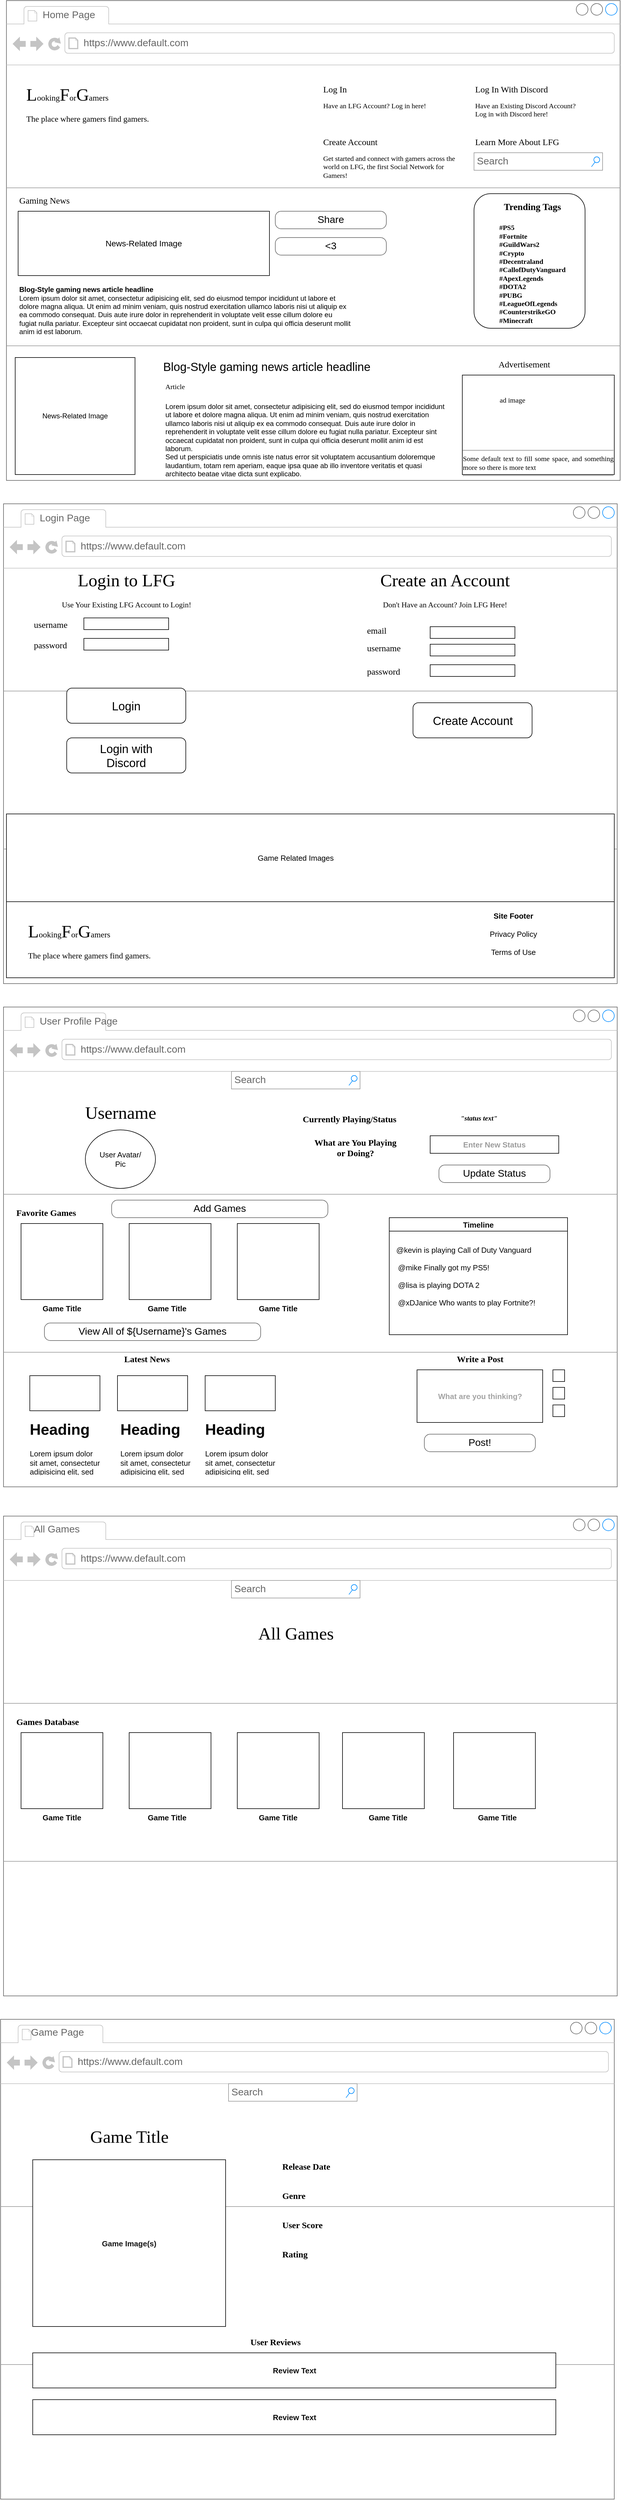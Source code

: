 <mxfile version="16.2.6" type="github">
  <diagram name="Page-1" id="2cc2dc42-3aac-f2a9-1cec-7a8b7cbee084">
    <mxGraphModel dx="1860" dy="872" grid="1" gridSize="10" guides="1" tooltips="1" connect="1" arrows="1" fold="1" page="1" pageScale="1" pageWidth="1100" pageHeight="850" background="#ffffff" math="0" shadow="0">
      <root>
        <mxCell id="0" />
        <mxCell id="1" parent="0" />
        <mxCell id="7026571954dc6520-1" value="" style="strokeWidth=1;shadow=0;dashed=0;align=center;html=1;shape=mxgraph.mockup.containers.browserWindow;rSize=0;strokeColor=#666666;mainText=,;recursiveResize=0;rounded=0;labelBackgroundColor=none;fontFamily=Verdana;fontSize=12" parent="1" vertex="1">
          <mxGeometry x="30" y="20" width="1050" height="820" as="geometry" />
        </mxCell>
        <mxCell id="7026571954dc6520-2" value="Home Page" style="strokeWidth=1;shadow=0;dashed=0;align=center;html=1;shape=mxgraph.mockup.containers.anchor;fontSize=17;fontColor=#666666;align=left;" parent="7026571954dc6520-1" vertex="1">
          <mxGeometry x="60" y="12" width="110" height="26" as="geometry" />
        </mxCell>
        <mxCell id="7026571954dc6520-3" value="https://www.default.com" style="strokeWidth=1;shadow=0;dashed=0;align=center;html=1;shape=mxgraph.mockup.containers.anchor;rSize=0;fontSize=17;fontColor=#666666;align=left;" parent="7026571954dc6520-1" vertex="1">
          <mxGeometry x="130" y="60" width="250" height="26" as="geometry" />
        </mxCell>
        <mxCell id="7026571954dc6520-4" value="L&lt;font style=&quot;font-size: 14px&quot;&gt;ooking&lt;/font&gt;F&lt;font style=&quot;font-size: 14px&quot;&gt;or&lt;/font&gt;G&lt;font style=&quot;font-size: 14px&quot;&gt;amers&lt;br&gt;The place where gamers find gamers.&lt;br&gt;&lt;/font&gt;" style="text;html=1;points=[];align=left;verticalAlign=top;spacingTop=-4;fontSize=30;fontFamily=Verdana" parent="7026571954dc6520-1" vertex="1">
          <mxGeometry x="32" y="140" width="340" height="50" as="geometry" />
        </mxCell>
        <mxCell id="7026571954dc6520-6" value="Log In" style="text;html=1;points=[];align=left;verticalAlign=top;spacingTop=-4;fontSize=15;fontFamily=Verdana" parent="7026571954dc6520-1" vertex="1">
          <mxGeometry x="540" y="140" width="170" height="30" as="geometry" />
        </mxCell>
        <mxCell id="7026571954dc6520-7" value="Have an LFG Account? Log in here!" style="text;html=1;points=[];align=left;verticalAlign=top;spacingTop=-4;fontSize=12;fontFamily=Verdana;whiteSpace=wrap;" parent="7026571954dc6520-1" vertex="1">
          <mxGeometry x="540" y="170" width="240" height="40" as="geometry" />
        </mxCell>
        <mxCell id="7026571954dc6520-8" value="Create Account" style="text;html=1;points=[];align=left;verticalAlign=top;spacingTop=-4;fontSize=15;fontFamily=Verdana" parent="7026571954dc6520-1" vertex="1">
          <mxGeometry x="540" y="230" width="170" height="30" as="geometry" />
        </mxCell>
        <mxCell id="7026571954dc6520-9" value="Get started and connect with gamers across the world on LFG, the first Social Network for Gamers!" style="text;html=1;points=[];align=left;verticalAlign=top;spacingTop=-4;fontSize=12;fontFamily=Verdana;whiteSpace=wrap;" parent="7026571954dc6520-1" vertex="1">
          <mxGeometry x="540" y="260" width="240" height="50" as="geometry" />
        </mxCell>
        <mxCell id="7026571954dc6520-10" value="Log In With Discord" style="text;html=1;points=[];align=left;verticalAlign=top;spacingTop=-4;fontSize=15;fontFamily=Verdana" parent="7026571954dc6520-1" vertex="1">
          <mxGeometry x="800" y="140" width="170" height="30" as="geometry" />
        </mxCell>
        <mxCell id="7026571954dc6520-11" value="Have an Existing Discord Account?&lt;br&gt;Log in with Discord here!" style="text;html=1;points=[];align=left;verticalAlign=top;spacingTop=-4;fontSize=12;fontFamily=Verdana;whiteSpace=wrap;" parent="7026571954dc6520-1" vertex="1">
          <mxGeometry x="800" y="170" width="240" height="40" as="geometry" />
        </mxCell>
        <mxCell id="7026571954dc6520-12" value="Learn More About LFG" style="text;html=1;points=[];align=left;verticalAlign=top;spacingTop=-4;fontSize=15;fontFamily=Verdana" parent="7026571954dc6520-1" vertex="1">
          <mxGeometry x="800" y="230" width="170" height="30" as="geometry" />
        </mxCell>
        <mxCell id="7026571954dc6520-14" value="Search" style="strokeWidth=1;shadow=0;dashed=0;align=center;html=1;shape=mxgraph.mockup.forms.searchBox;strokeColor=#999999;mainText=;strokeColor2=#008cff;fontColor=#666666;fontSize=17;align=left;spacingLeft=3;rounded=0;labelBackgroundColor=none;" parent="7026571954dc6520-1" vertex="1">
          <mxGeometry x="800" y="260" width="220" height="30" as="geometry" />
        </mxCell>
        <mxCell id="7026571954dc6520-15" value="" style="verticalLabelPosition=bottom;shadow=0;dashed=0;align=center;html=1;verticalAlign=top;strokeWidth=1;shape=mxgraph.mockup.markup.line;strokeColor=#999999;rounded=0;labelBackgroundColor=none;fillColor=#ffffff;fontFamily=Verdana;fontSize=12;fontColor=#000000;" parent="7026571954dc6520-1" vertex="1">
          <mxGeometry y="310" width="1050" height="20" as="geometry" />
        </mxCell>
        <mxCell id="7026571954dc6520-16" value="Gaming News" style="text;html=1;points=[];align=left;verticalAlign=top;spacingTop=-4;fontSize=15;fontFamily=Verdana" parent="7026571954dc6520-1" vertex="1">
          <mxGeometry x="20" y="330" width="170" height="30" as="geometry" />
        </mxCell>
        <mxCell id="7026571954dc6520-17" value="&lt;br&gt;&lt;br&gt;&lt;br&gt;&lt;br&gt;&lt;br&gt;&lt;br&gt;&lt;br&gt;&lt;br&gt;&lt;b&gt;Blog-Style gaming news article headline&lt;br&gt;&lt;/b&gt;Lorem ipsum dolor sit amet, consectetur adipisicing elit, sed do eiusmod tempor incididunt ut labore et dolore magna aliqua. Ut enim ad minim veniam, quis nostrud exercitation ullamco laboris nisi ut aliquip ex ea commodo consequat. Duis aute irure dolor in reprehenderit in voluptate velit esse cillum dolore eu fugiat nulla pariatur. Excepteur sint occaecat cupidatat non proident, sunt in culpa qui officia deserunt mollit anim id est laborum." style="text;spacingTop=-5;whiteSpace=wrap;html=1;align=left;fontSize=12;fontFamily=Helvetica;fillColor=none;strokeColor=none;rounded=0;shadow=1;labelBackgroundColor=none;" parent="7026571954dc6520-1" vertex="1">
          <mxGeometry x="20" y="370" width="570" height="240" as="geometry" />
        </mxCell>
        <mxCell id="7026571954dc6520-18" value="Share" style="strokeWidth=1;shadow=0;dashed=0;align=center;html=1;shape=mxgraph.mockup.buttons.button;strokeColor=#666666;mainText=;buttonStyle=round;fontSize=17;fontStyle=0;fillColor=none;whiteSpace=wrap;rounded=0;labelBackgroundColor=none;" parent="7026571954dc6520-1" vertex="1">
          <mxGeometry x="460" y="360" width="190" height="30" as="geometry" />
        </mxCell>
        <mxCell id="7026571954dc6520-19" value="&amp;lt;3" style="strokeWidth=1;shadow=0;dashed=0;align=center;html=1;shape=mxgraph.mockup.buttons.button;strokeColor=#666666;mainText=;buttonStyle=round;fontSize=17;fontStyle=0;fillColor=none;whiteSpace=wrap;rounded=0;labelBackgroundColor=none;" parent="7026571954dc6520-1" vertex="1">
          <mxGeometry x="460" y="405" width="190" height="30" as="geometry" />
        </mxCell>
        <mxCell id="7026571954dc6520-20" value="&lt;div style=&quot;font-size: 16px&quot;&gt;&lt;b&gt;&lt;font style=&quot;font-size: 16px&quot;&gt;Trending Tags&lt;/font&gt;&lt;/b&gt;&lt;/div&gt;&lt;div style=&quot;font-size: 16px&quot;&gt;&lt;b&gt;&lt;font style=&quot;font-size: 16px&quot;&gt;&lt;br&gt;&lt;/font&gt;&lt;/b&gt;&lt;/div&gt;&lt;div style=&quot;text-align: justify&quot;&gt;&lt;b&gt;&lt;font style=&quot;font-size: 12px&quot;&gt;#PS5&lt;/font&gt;&lt;/b&gt;&lt;/div&gt;&lt;div style=&quot;text-align: justify&quot;&gt;&lt;b&gt;&lt;font style=&quot;font-size: 12px&quot;&gt;#Fortnite&lt;/font&gt;&lt;/b&gt;&lt;/div&gt;&lt;div style=&quot;text-align: justify&quot;&gt;&lt;b&gt;&lt;font style=&quot;font-size: 12px&quot;&gt;#GuildWars2&lt;/font&gt;&lt;/b&gt;&lt;/div&gt;&lt;div style=&quot;text-align: justify&quot;&gt;&lt;b&gt;&lt;font style=&quot;font-size: 12px&quot;&gt;#Crypto&lt;/font&gt;&lt;/b&gt;&lt;/div&gt;&lt;div style=&quot;text-align: justify&quot;&gt;&lt;b&gt;&lt;font style=&quot;font-size: 12px&quot;&gt;#Decentraland&lt;/font&gt;&lt;/b&gt;&lt;/div&gt;&lt;div style=&quot;text-align: justify&quot;&gt;&lt;b&gt;&lt;font style=&quot;font-size: 12px&quot;&gt;#CallofDutyVanguard&lt;/font&gt;&lt;/b&gt;&lt;/div&gt;&lt;div style=&quot;text-align: justify&quot;&gt;&lt;b&gt;&lt;font style=&quot;font-size: 12px&quot;&gt;#ApexLegends&lt;/font&gt;&lt;/b&gt;&lt;/div&gt;&lt;div style=&quot;text-align: justify&quot;&gt;&lt;b&gt;&lt;font style=&quot;font-size: 12px&quot;&gt;#DOTA2&lt;/font&gt;&lt;/b&gt;&lt;/div&gt;&lt;div style=&quot;text-align: justify&quot;&gt;&lt;b&gt;&lt;font style=&quot;font-size: 12px&quot;&gt;#PUBG&lt;/font&gt;&lt;/b&gt;&lt;/div&gt;&lt;div style=&quot;text-align: justify&quot;&gt;&lt;b&gt;&lt;font style=&quot;font-size: 12px&quot;&gt;#LeagueOfLegends&lt;/font&gt;&lt;/b&gt;&lt;/div&gt;&lt;div style=&quot;text-align: justify&quot;&gt;&lt;b&gt;&lt;font style=&quot;font-size: 12px&quot;&gt;#CounterstrikeGO&lt;/font&gt;&lt;/b&gt;&lt;/div&gt;&lt;div style=&quot;text-align: justify&quot;&gt;&lt;b&gt;&lt;font style=&quot;font-size: 12px&quot;&gt;#Minecraft&lt;/font&gt;&lt;/b&gt;&lt;/div&gt;&lt;div style=&quot;text-align: justify&quot;&gt;&lt;b&gt;&lt;br&gt;&lt;/b&gt;&lt;/div&gt;" style="text;html=1;points=[];align=center;verticalAlign=top;spacingTop=-4;fontSize=12;fontFamily=Verdana;whiteSpace=wrap;" parent="7026571954dc6520-1" vertex="1">
          <mxGeometry x="780" y="340" width="240" height="40" as="geometry" />
        </mxCell>
        <mxCell id="7026571954dc6520-21" value="" style="verticalLabelPosition=bottom;shadow=0;dashed=0;align=center;html=1;verticalAlign=top;strokeWidth=1;shape=mxgraph.mockup.markup.line;strokeColor=#999999;rounded=0;labelBackgroundColor=none;fillColor=#ffffff;fontFamily=Verdana;fontSize=12;fontColor=#000000;" parent="7026571954dc6520-1" vertex="1">
          <mxGeometry y="580" width="1050" height="20" as="geometry" />
        </mxCell>
        <mxCell id="7026571954dc6520-22" value="" style="verticalLabelPosition=bottom;shadow=0;dashed=0;align=center;html=1;verticalAlign=top;strokeWidth=1;shape=mxgraph.mockup.graphics.simpleIcon;strokeColor=#999999;fillColor=#ffffff;rounded=0;labelBackgroundColor=none;fontFamily=Verdana;fontSize=12;fontColor=#000000;" parent="7026571954dc6520-1" vertex="1">
          <mxGeometry x="15" y="610" width="200" height="200" as="geometry" />
        </mxCell>
        <mxCell id="7026571954dc6520-32" value="&amp;nbsp; &amp;nbsp; &amp;nbsp; &amp;nbsp; &amp;nbsp; &amp;nbsp;Advertisement" style="text;html=1;points=[];align=center;verticalAlign=top;spacingTop=-4;fontSize=15;fontFamily=Verdana" parent="7026571954dc6520-1" vertex="1">
          <mxGeometry x="780" y="610" width="170" height="30" as="geometry" />
        </mxCell>
        <mxCell id="7026571954dc6520-33" value="&lt;div style=&quot;text-align: justify&quot;&gt;&lt;br&gt;&lt;/div&gt;&lt;div style=&quot;text-align: justify&quot;&gt;&lt;br&gt;&lt;/div&gt;&lt;div style=&quot;text-align: justify&quot;&gt;&amp;nbsp; &amp;nbsp; &amp;nbsp; &amp;nbsp; &amp;nbsp; &amp;nbsp; &amp;nbsp; &amp;nbsp; &amp;nbsp; &amp;nbsp; &amp;nbsp;ad image&lt;/div&gt;&lt;div style=&quot;text-align: justify&quot;&gt;&lt;br&gt;&lt;/div&gt;&lt;div style=&quot;text-align: justify&quot;&gt;&lt;br&gt;&lt;/div&gt;&lt;div style=&quot;text-align: justify&quot;&gt;&lt;br&gt;&lt;/div&gt;&lt;div style=&quot;text-align: justify&quot;&gt;&lt;br&gt;&lt;/div&gt;&lt;div style=&quot;text-align: justify&quot;&gt;&lt;br&gt;&lt;/div&gt;&lt;hr id=&quot;null&quot; style=&quot;text-align: justify&quot;&gt;&lt;span&gt;&lt;div style=&quot;text-align: justify&quot;&gt;&lt;span&gt;Some default text to fill some space, and&amp;nbsp;&lt;/span&gt;&lt;span&gt;something more so there is more text&lt;/span&gt;&lt;/div&gt;&lt;/span&gt;&lt;hr id=&quot;null&quot; style=&quot;text-align: left&quot;&gt;" style="whiteSpace=wrap;html=1;rounded=0;shadow=0;labelBackgroundColor=none;strokeWidth=1;fontFamily=Verdana;fontSize=12;align=center;verticalAlign=top;" parent="7026571954dc6520-1" vertex="1">
          <mxGeometry x="780" y="640" width="260" height="170" as="geometry" />
        </mxCell>
        <mxCell id="7026571954dc6520-34" value="Article" style="text;html=1;points=[];align=left;verticalAlign=top;spacingTop=-4;fontSize=12;fontFamily=Verdana;whiteSpace=wrap;" parent="7026571954dc6520-1" vertex="1">
          <mxGeometry x="270" y="650" width="470" height="40" as="geometry" />
        </mxCell>
        <mxCell id="tTyJ2uABb6z969umZ8tP-50" value="" style="rounded=1;whiteSpace=wrap;html=1;fontSize=12;fillColor=none;" vertex="1" parent="7026571954dc6520-1">
          <mxGeometry x="800" y="330" width="190" height="230" as="geometry" />
        </mxCell>
        <mxCell id="tTyJ2uABb6z969umZ8tP-51" value="News-Related Image" style="rounded=0;whiteSpace=wrap;html=1;fontSize=12;fillColor=default;" vertex="1" parent="7026571954dc6520-1">
          <mxGeometry x="15" y="610" width="205" height="200" as="geometry" />
        </mxCell>
        <mxCell id="tTyJ2uABb6z969umZ8tP-52" value="&lt;font style=&quot;font-size: 20px&quot;&gt;Blog-Style gaming news article headline&lt;/font&gt;" style="text;html=1;resizable=0;autosize=1;align=center;verticalAlign=middle;points=[];fillColor=none;strokeColor=none;rounded=0;fontSize=12;" vertex="1" parent="7026571954dc6520-1">
          <mxGeometry x="260" y="615" width="370" height="20" as="geometry" />
        </mxCell>
        <mxCell id="7026571954dc6520-36" value="Lorem ipsum dolor sit amet, consectetur adipisicing elit, sed do eiusmod tempor incididunt ut labore et dolore magna aliqua. Ut enim ad minim veniam, quis nostrud exercitation ullamco laboris nisi ut aliquip ex ea commodo consequat. Duis aute irure dolor in reprehenderit in voluptate velit esse cillum dolore eu fugiat nulla pariatur. Excepteur sint occaecat cupidatat non proident, sunt in culpa qui officia deserunt mollit anim id est laborum.&lt;br&gt;Sed ut perspiciatis unde omnis iste natus error sit voluptatem accusantium doloremque laudantium, totam rem aperiam, eaque ipsa quae ab illo inventore veritatis et quasi architecto beatae vitae dicta sunt explicabo.&amp;nbsp;" style="text;spacingTop=-5;whiteSpace=wrap;html=1;align=left;fontSize=12;fontFamily=Helvetica;fillColor=none;strokeColor=none;rounded=0;shadow=1;labelBackgroundColor=none;" parent="1" vertex="1">
          <mxGeometry x="300" y="705" width="490" height="125" as="geometry" />
        </mxCell>
        <mxCell id="tTyJ2uABb6z969umZ8tP-1" value="" style="strokeWidth=1;shadow=0;dashed=0;align=center;html=1;shape=mxgraph.mockup.containers.browserWindow;rSize=0;strokeColor=#666666;mainText=,;recursiveResize=0;rounded=0;labelBackgroundColor=none;fontFamily=Verdana;fontSize=12" vertex="1" parent="1">
          <mxGeometry x="25" y="880" width="1050" height="820" as="geometry" />
        </mxCell>
        <mxCell id="tTyJ2uABb6z969umZ8tP-2" value="Login Page" style="strokeWidth=1;shadow=0;dashed=0;align=center;html=1;shape=mxgraph.mockup.containers.anchor;fontSize=17;fontColor=#666666;align=left;" vertex="1" parent="tTyJ2uABb6z969umZ8tP-1">
          <mxGeometry x="60" y="12" width="110" height="26" as="geometry" />
        </mxCell>
        <mxCell id="tTyJ2uABb6z969umZ8tP-3" value="https://www.default.com" style="strokeWidth=1;shadow=0;dashed=0;align=center;html=1;shape=mxgraph.mockup.containers.anchor;rSize=0;fontSize=17;fontColor=#666666;align=left;" vertex="1" parent="tTyJ2uABb6z969umZ8tP-1">
          <mxGeometry x="130" y="60" width="250" height="26" as="geometry" />
        </mxCell>
        <mxCell id="tTyJ2uABb6z969umZ8tP-4" value="Login to LFG&lt;br&gt;&lt;font style=&quot;font-size: 13px&quot;&gt;Use Your Existing LFG Account to Login!&lt;/font&gt;" style="text;html=1;points=[];align=center;verticalAlign=top;spacingTop=-4;fontSize=30;fontFamily=Verdana" vertex="1" parent="tTyJ2uABb6z969umZ8tP-1">
          <mxGeometry x="40" y="110" width="340" height="50" as="geometry" />
        </mxCell>
        <mxCell id="tTyJ2uABb6z969umZ8tP-7" value="username" style="text;html=1;points=[];align=left;verticalAlign=top;spacingTop=-4;fontSize=15;fontFamily=Verdana" vertex="1" parent="tTyJ2uABb6z969umZ8tP-1">
          <mxGeometry x="50" y="195" width="80" height="30" as="geometry" />
        </mxCell>
        <mxCell id="tTyJ2uABb6z969umZ8tP-9" value="password" style="text;html=1;points=[];align=left;verticalAlign=top;spacingTop=-4;fontSize=15;fontFamily=Verdana" vertex="1" parent="tTyJ2uABb6z969umZ8tP-1">
          <mxGeometry x="50" y="230" width="170" height="30" as="geometry" />
        </mxCell>
        <mxCell id="tTyJ2uABb6z969umZ8tP-11" value="email" style="text;html=1;points=[];align=left;verticalAlign=top;spacingTop=-4;fontSize=15;fontFamily=Verdana" vertex="1" parent="tTyJ2uABb6z969umZ8tP-1">
          <mxGeometry x="620" y="205" width="50" height="30" as="geometry" />
        </mxCell>
        <mxCell id="tTyJ2uABb6z969umZ8tP-13" value="" style="verticalLabelPosition=bottom;shadow=0;dashed=0;align=center;html=1;verticalAlign=top;strokeWidth=1;shape=mxgraph.mockup.markup.line;strokeColor=#999999;rounded=0;labelBackgroundColor=none;fillColor=#ffffff;fontFamily=Verdana;fontSize=12;fontColor=#000000;" vertex="1" parent="tTyJ2uABb6z969umZ8tP-1">
          <mxGeometry y="310" width="1050" height="20" as="geometry" />
        </mxCell>
        <mxCell id="tTyJ2uABb6z969umZ8tP-19" value="" style="verticalLabelPosition=bottom;shadow=0;dashed=0;align=center;html=1;verticalAlign=top;strokeWidth=1;shape=mxgraph.mockup.markup.line;strokeColor=#999999;rounded=0;labelBackgroundColor=none;fillColor=#ffffff;fontFamily=Verdana;fontSize=12;fontColor=#000000;" vertex="1" parent="tTyJ2uABb6z969umZ8tP-1">
          <mxGeometry y="580" width="1050" height="20" as="geometry" />
        </mxCell>
        <mxCell id="tTyJ2uABb6z969umZ8tP-100" value="Login with&lt;br&gt;Discord" style="rounded=1;whiteSpace=wrap;html=1;fontSize=20;fillColor=default;" vertex="1" parent="tTyJ2uABb6z969umZ8tP-1">
          <mxGeometry x="108.12" y="400" width="203.75" height="60" as="geometry" />
        </mxCell>
        <mxCell id="tTyJ2uABb6z969umZ8tP-101" value="Login" style="rounded=1;whiteSpace=wrap;html=1;fontSize=20;fillColor=default;" vertex="1" parent="tTyJ2uABb6z969umZ8tP-1">
          <mxGeometry x="108.13" y="315" width="203.75" height="60" as="geometry" />
        </mxCell>
        <mxCell id="tTyJ2uABb6z969umZ8tP-53" value="" style="rounded=0;whiteSpace=wrap;html=1;fontSize=20;fillColor=default;" vertex="1" parent="tTyJ2uABb6z969umZ8tP-1">
          <mxGeometry x="137.5" y="195" width="145" height="20" as="geometry" />
        </mxCell>
        <mxCell id="tTyJ2uABb6z969umZ8tP-102" value="Create an Account&lt;br&gt;&lt;font style=&quot;font-size: 13px&quot;&gt;Don&#39;t Have an Account? Join LFG Here!&lt;/font&gt;" style="text;html=1;points=[];align=center;verticalAlign=top;spacingTop=-4;fontSize=30;fontFamily=Verdana" vertex="1" parent="tTyJ2uABb6z969umZ8tP-1">
          <mxGeometry x="585" y="110" width="340" height="50" as="geometry" />
        </mxCell>
        <mxCell id="tTyJ2uABb6z969umZ8tP-103" value="username" style="text;html=1;points=[];align=left;verticalAlign=top;spacingTop=-4;fontSize=15;fontFamily=Verdana" vertex="1" parent="tTyJ2uABb6z969umZ8tP-1">
          <mxGeometry x="620" y="235" width="50" height="30" as="geometry" />
        </mxCell>
        <mxCell id="tTyJ2uABb6z969umZ8tP-107" value="password" style="text;html=1;points=[];align=left;verticalAlign=top;spacingTop=-4;fontSize=15;fontFamily=Verdana" vertex="1" parent="tTyJ2uABb6z969umZ8tP-1">
          <mxGeometry x="620" y="275" width="50" height="30" as="geometry" />
        </mxCell>
        <mxCell id="tTyJ2uABb6z969umZ8tP-108" value="" style="rounded=0;whiteSpace=wrap;html=1;fontSize=20;fillColor=default;" vertex="1" parent="tTyJ2uABb6z969umZ8tP-1">
          <mxGeometry x="137.5" y="230" width="145" height="20" as="geometry" />
        </mxCell>
        <mxCell id="tTyJ2uABb6z969umZ8tP-109" value="" style="rounded=0;whiteSpace=wrap;html=1;fontSize=20;fillColor=default;" vertex="1" parent="tTyJ2uABb6z969umZ8tP-1">
          <mxGeometry x="730" y="210" width="145" height="20" as="geometry" />
        </mxCell>
        <mxCell id="tTyJ2uABb6z969umZ8tP-110" value="" style="rounded=0;whiteSpace=wrap;html=1;fontSize=20;fillColor=default;" vertex="1" parent="tTyJ2uABb6z969umZ8tP-1">
          <mxGeometry x="730" y="240" width="145" height="20" as="geometry" />
        </mxCell>
        <mxCell id="tTyJ2uABb6z969umZ8tP-111" value="" style="rounded=0;whiteSpace=wrap;html=1;fontSize=20;fillColor=default;" vertex="1" parent="tTyJ2uABb6z969umZ8tP-1">
          <mxGeometry x="730" y="275" width="145" height="20" as="geometry" />
        </mxCell>
        <mxCell id="tTyJ2uABb6z969umZ8tP-112" value="Create Account" style="rounded=1;whiteSpace=wrap;html=1;fontSize=20;fillColor=default;" vertex="1" parent="tTyJ2uABb6z969umZ8tP-1">
          <mxGeometry x="700.62" y="340" width="203.75" height="60" as="geometry" />
        </mxCell>
        <mxCell id="tTyJ2uABb6z969umZ8tP-116" value="" style="rounded=0;whiteSpace=wrap;html=1;fontSize=13;fillColor=default;" vertex="1" parent="tTyJ2uABb6z969umZ8tP-1">
          <mxGeometry x="5" y="660" width="1040" height="150" as="geometry" />
        </mxCell>
        <mxCell id="tTyJ2uABb6z969umZ8tP-117" value="L&lt;font style=&quot;font-size: 14px&quot;&gt;ooking&lt;/font&gt;F&lt;font style=&quot;font-size: 14px&quot;&gt;or&lt;/font&gt;G&lt;font style=&quot;font-size: 14px&quot;&gt;amers&lt;br&gt;The place where gamers find gamers.&lt;br&gt;&lt;/font&gt;" style="text;html=1;points=[];align=left;verticalAlign=top;spacingTop=-4;fontSize=30;fontFamily=Verdana" vertex="1" parent="tTyJ2uABb6z969umZ8tP-1">
          <mxGeometry x="39.99" y="710" width="340" height="50" as="geometry" />
        </mxCell>
        <mxCell id="tTyJ2uABb6z969umZ8tP-119" value="&lt;b&gt;Site Footer&lt;/b&gt;&lt;br&gt;&lt;br&gt;Privacy Policy&lt;br&gt;&lt;br&gt;Terms of Use" style="text;html=1;strokeColor=none;fillColor=none;align=center;verticalAlign=middle;whiteSpace=wrap;rounded=0;fontSize=13;" vertex="1" parent="tTyJ2uABb6z969umZ8tP-1">
          <mxGeometry x="820" y="720" width="105" height="30" as="geometry" />
        </mxCell>
        <mxCell id="tTyJ2uABb6z969umZ8tP-25" value="&lt;div style=&quot;text-align: left&quot;&gt;&lt;span style=&quot;white-space: pre&quot;&gt;	&lt;/span&gt;&lt;span style=&quot;white-space: pre&quot;&gt;	&lt;/span&gt;&lt;span style=&quot;white-space: pre&quot;&gt;	&lt;/span&gt;&lt;span style=&quot;white-space: pre&quot;&gt;	&lt;/span&gt;&lt;span style=&quot;white-space: pre&quot;&gt;	&lt;/span&gt;&lt;span style=&quot;white-space: pre&quot;&gt;	&lt;/span&gt;&lt;span style=&quot;white-space: pre&quot;&gt;	&lt;/span&gt;&lt;span style=&quot;white-space: pre&quot;&gt;	&lt;/span&gt;&lt;span style=&quot;white-space: pre&quot;&gt;	&lt;/span&gt;&lt;/div&gt;" style="strokeWidth=1;shadow=0;dashed=0;align=center;html=1;shape=mxgraph.mockup.containers.browserWindow;rSize=0;strokeColor=#666666;mainText=,;recursiveResize=0;rounded=0;labelBackgroundColor=none;fontFamily=Verdana;fontSize=12" vertex="1" parent="1">
          <mxGeometry x="25" y="1740" width="1050" height="820" as="geometry" />
        </mxCell>
        <mxCell id="tTyJ2uABb6z969umZ8tP-26" value="User Profile Page" style="strokeWidth=1;shadow=0;dashed=0;align=center;html=1;shape=mxgraph.mockup.containers.anchor;fontSize=17;fontColor=#666666;align=left;" vertex="1" parent="tTyJ2uABb6z969umZ8tP-25">
          <mxGeometry x="60" y="12" width="110" height="26" as="geometry" />
        </mxCell>
        <mxCell id="tTyJ2uABb6z969umZ8tP-27" value="https://www.default.com" style="strokeWidth=1;shadow=0;dashed=0;align=center;html=1;shape=mxgraph.mockup.containers.anchor;rSize=0;fontSize=17;fontColor=#666666;align=left;" vertex="1" parent="tTyJ2uABb6z969umZ8tP-25">
          <mxGeometry x="130" y="60" width="250" height="26" as="geometry" />
        </mxCell>
        <mxCell id="tTyJ2uABb6z969umZ8tP-28" value="Username" style="text;html=1;points=[];align=center;verticalAlign=top;spacingTop=-4;fontSize=30;fontFamily=Verdana" vertex="1" parent="tTyJ2uABb6z969umZ8tP-25">
          <mxGeometry x="30" y="160" width="340" height="50" as="geometry" />
        </mxCell>
        <mxCell id="tTyJ2uABb6z969umZ8tP-29" value="&lt;b&gt;Currently Playing/Status&lt;/b&gt;" style="text;html=1;points=[];align=left;verticalAlign=top;spacingTop=-4;fontSize=15;fontFamily=Verdana" vertex="1" parent="tTyJ2uABb6z969umZ8tP-25">
          <mxGeometry x="510" y="180" width="170" height="30" as="geometry" />
        </mxCell>
        <mxCell id="tTyJ2uABb6z969umZ8tP-34" value="&lt;b&gt;&lt;i&gt;&quot;status text&quot;&lt;/i&gt;&lt;/b&gt;" style="text;html=1;points=[];align=left;verticalAlign=top;spacingTop=-4;fontSize=12;fontFamily=Verdana;whiteSpace=wrap;" vertex="1" parent="tTyJ2uABb6z969umZ8tP-25">
          <mxGeometry x="780" y="180" width="240" height="40" as="geometry" />
        </mxCell>
        <mxCell id="tTyJ2uABb6z969umZ8tP-36" value="Search" style="strokeWidth=1;shadow=0;dashed=0;align=center;html=1;shape=mxgraph.mockup.forms.searchBox;strokeColor=#999999;mainText=;strokeColor2=#008cff;fontColor=#666666;fontSize=17;align=left;spacingLeft=3;rounded=0;labelBackgroundColor=none;" vertex="1" parent="tTyJ2uABb6z969umZ8tP-25">
          <mxGeometry x="390" y="110" width="220" height="30" as="geometry" />
        </mxCell>
        <mxCell id="tTyJ2uABb6z969umZ8tP-37" value="" style="verticalLabelPosition=bottom;shadow=0;dashed=0;align=center;html=1;verticalAlign=top;strokeWidth=1;shape=mxgraph.mockup.markup.line;strokeColor=#999999;rounded=0;labelBackgroundColor=none;fillColor=#ffffff;fontFamily=Verdana;fontSize=12;fontColor=#000000;" vertex="1" parent="tTyJ2uABb6z969umZ8tP-25">
          <mxGeometry y="310" width="1050" height="20" as="geometry" />
        </mxCell>
        <mxCell id="tTyJ2uABb6z969umZ8tP-38" value="&lt;b&gt;Favorite Games&lt;/b&gt;" style="text;html=1;points=[];align=left;verticalAlign=top;spacingTop=-4;fontSize=15;fontFamily=Verdana" vertex="1" parent="tTyJ2uABb6z969umZ8tP-25">
          <mxGeometry x="20" y="340" width="170" height="30" as="geometry" />
        </mxCell>
        <mxCell id="tTyJ2uABb6z969umZ8tP-40" value="Update Status" style="strokeWidth=1;shadow=0;dashed=0;align=center;html=1;shape=mxgraph.mockup.buttons.button;strokeColor=#666666;mainText=;buttonStyle=round;fontSize=17;fontStyle=0;fillColor=none;whiteSpace=wrap;rounded=0;labelBackgroundColor=none;" vertex="1" parent="tTyJ2uABb6z969umZ8tP-25">
          <mxGeometry x="745" y="270" width="190" height="30" as="geometry" />
        </mxCell>
        <mxCell id="tTyJ2uABb6z969umZ8tP-43" value="" style="verticalLabelPosition=bottom;shadow=0;dashed=0;align=center;html=1;verticalAlign=top;strokeWidth=1;shape=mxgraph.mockup.markup.line;strokeColor=#999999;rounded=0;labelBackgroundColor=none;fillColor=#ffffff;fontFamily=Verdana;fontSize=12;fontColor=#000000;" vertex="1" parent="tTyJ2uABb6z969umZ8tP-25">
          <mxGeometry y="580" width="1050" height="20" as="geometry" />
        </mxCell>
        <mxCell id="tTyJ2uABb6z969umZ8tP-45" value="&lt;b&gt;Latest News&lt;/b&gt;" style="text;html=1;points=[];align=center;verticalAlign=top;spacingTop=-4;fontSize=15;fontFamily=Verdana" vertex="1" parent="tTyJ2uABb6z969umZ8tP-25">
          <mxGeometry x="160" y="590" width="170" height="30" as="geometry" />
        </mxCell>
        <mxCell id="tTyJ2uABb6z969umZ8tP-46" value="&lt;b&gt;Write a Post&lt;/b&gt;" style="text;html=1;points=[];align=center;verticalAlign=top;spacingTop=-4;fontSize=15;fontFamily=Verdana" vertex="1" parent="tTyJ2uABb6z969umZ8tP-25">
          <mxGeometry x="730" y="590" width="170" height="30" as="geometry" />
        </mxCell>
        <mxCell id="tTyJ2uABb6z969umZ8tP-120" value="User Avatar/&lt;br&gt;Pic" style="ellipse;whiteSpace=wrap;html=1;fontSize=13;fillColor=default;" vertex="1" parent="tTyJ2uABb6z969umZ8tP-25">
          <mxGeometry x="140" y="210" width="120" height="100" as="geometry" />
        </mxCell>
        <mxCell id="tTyJ2uABb6z969umZ8tP-121" value="&lt;font color=&quot;#9c9c9c&quot;&gt;&lt;b&gt;Enter New Status&lt;/b&gt;&lt;/font&gt;" style="rounded=0;whiteSpace=wrap;html=1;fontSize=13;fillColor=default;" vertex="1" parent="tTyJ2uABb6z969umZ8tP-25">
          <mxGeometry x="730" y="220" width="220" height="30" as="geometry" />
        </mxCell>
        <mxCell id="tTyJ2uABb6z969umZ8tP-122" value="&lt;div style=&quot;text-align: center&quot;&gt;&lt;b&gt;What are You Playing&lt;/b&gt;&lt;/div&gt;&lt;b&gt;&lt;div style=&quot;text-align: center&quot;&gt;&lt;b&gt;or Doing?&lt;/b&gt;&lt;/div&gt;&lt;/b&gt;" style="text;html=1;points=[];align=left;verticalAlign=top;spacingTop=-4;fontSize=15;fontFamily=Verdana" vertex="1" parent="tTyJ2uABb6z969umZ8tP-25">
          <mxGeometry x="530" y="220" width="170" height="30" as="geometry" />
        </mxCell>
        <mxCell id="tTyJ2uABb6z969umZ8tP-123" value="" style="rounded=0;whiteSpace=wrap;html=1;fontSize=13;fontColor=#9C9C9C;fillColor=default;" vertex="1" parent="tTyJ2uABb6z969umZ8tP-25">
          <mxGeometry x="30" y="370" width="140" height="130" as="geometry" />
        </mxCell>
        <mxCell id="tTyJ2uABb6z969umZ8tP-124" value="" style="rounded=0;whiteSpace=wrap;html=1;fontSize=13;fontColor=#9C9C9C;fillColor=default;" vertex="1" parent="tTyJ2uABb6z969umZ8tP-25">
          <mxGeometry x="215" y="370" width="140" height="130" as="geometry" />
        </mxCell>
        <mxCell id="tTyJ2uABb6z969umZ8tP-125" value="" style="rounded=0;whiteSpace=wrap;html=1;fontSize=13;fontColor=#9C9C9C;fillColor=default;" vertex="1" parent="tTyJ2uABb6z969umZ8tP-25">
          <mxGeometry x="400" y="370" width="140" height="130" as="geometry" />
        </mxCell>
        <mxCell id="tTyJ2uABb6z969umZ8tP-126" value="&lt;font color=&quot;#080808&quot;&gt;&lt;b&gt;Game Title&lt;/b&gt;&lt;/font&gt;" style="text;html=1;strokeColor=none;fillColor=none;align=center;verticalAlign=middle;whiteSpace=wrap;rounded=0;fontSize=13;fontColor=#9C9C9C;" vertex="1" parent="tTyJ2uABb6z969umZ8tP-25">
          <mxGeometry x="50" y="500" width="100" height="30" as="geometry" />
        </mxCell>
        <mxCell id="tTyJ2uABb6z969umZ8tP-127" value="&lt;font color=&quot;#080808&quot;&gt;&lt;b&gt;Game Title&lt;/b&gt;&lt;/font&gt;" style="text;html=1;strokeColor=none;fillColor=none;align=center;verticalAlign=middle;whiteSpace=wrap;rounded=0;fontSize=13;fontColor=#9C9C9C;" vertex="1" parent="tTyJ2uABb6z969umZ8tP-25">
          <mxGeometry x="230" y="500" width="100" height="30" as="geometry" />
        </mxCell>
        <mxCell id="tTyJ2uABb6z969umZ8tP-128" value="&lt;font color=&quot;#080808&quot;&gt;&lt;b&gt;Game Title&lt;/b&gt;&lt;/font&gt;" style="text;html=1;strokeColor=none;fillColor=none;align=center;verticalAlign=middle;whiteSpace=wrap;rounded=0;fontSize=13;fontColor=#9C9C9C;" vertex="1" parent="tTyJ2uABb6z969umZ8tP-25">
          <mxGeometry x="420" y="500" width="100" height="30" as="geometry" />
        </mxCell>
        <mxCell id="tTyJ2uABb6z969umZ8tP-129" value="View All of ${Username}&#39;s Games" style="strokeWidth=1;shadow=0;dashed=0;align=center;html=1;shape=mxgraph.mockup.buttons.button;strokeColor=#666666;mainText=;buttonStyle=round;fontSize=17;fontStyle=0;fillColor=none;whiteSpace=wrap;rounded=0;labelBackgroundColor=none;" vertex="1" parent="tTyJ2uABb6z969umZ8tP-25">
          <mxGeometry x="70" y="540" width="370" height="30" as="geometry" />
        </mxCell>
        <mxCell id="tTyJ2uABb6z969umZ8tP-130" value="Timeline" style="swimlane;fontSize=13;fontColor=#080808;fillColor=default;" vertex="1" parent="tTyJ2uABb6z969umZ8tP-25">
          <mxGeometry x="660" y="360" width="305" height="200" as="geometry" />
        </mxCell>
        <mxCell id="tTyJ2uABb6z969umZ8tP-131" value="&lt;p style=&quot;line-height: 0.7&quot;&gt;@kevin is playing Call of Duty Vanguard&lt;/p&gt;" style="text;html=1;strokeColor=none;fillColor=none;align=left;verticalAlign=middle;whiteSpace=wrap;rounded=0;fontSize=13;fontColor=#080808;" vertex="1" parent="tTyJ2uABb6z969umZ8tP-130">
          <mxGeometry x="10" y="40" width="280" height="30" as="geometry" />
        </mxCell>
        <mxCell id="tTyJ2uABb6z969umZ8tP-132" value="&lt;p style=&quot;line-height: 0.7&quot;&gt;@mike Finally got my PS5!&lt;/p&gt;" style="text;html=1;strokeColor=none;fillColor=none;align=left;verticalAlign=middle;whiteSpace=wrap;rounded=0;fontSize=13;fontColor=#080808;" vertex="1" parent="tTyJ2uABb6z969umZ8tP-130">
          <mxGeometry x="12.5" y="70" width="280" height="30" as="geometry" />
        </mxCell>
        <mxCell id="tTyJ2uABb6z969umZ8tP-133" value="&lt;p style=&quot;line-height: 0.7&quot;&gt;@lisa is playing DOTA 2&lt;/p&gt;" style="text;html=1;strokeColor=none;fillColor=none;align=left;verticalAlign=middle;whiteSpace=wrap;rounded=0;fontSize=13;fontColor=#080808;" vertex="1" parent="tTyJ2uABb6z969umZ8tP-130">
          <mxGeometry x="12.5" y="100" width="280" height="30" as="geometry" />
        </mxCell>
        <mxCell id="tTyJ2uABb6z969umZ8tP-134" value="&lt;p style=&quot;line-height: 0.7&quot;&gt;@xDJanice Who wants to play Fortnite?!&lt;/p&gt;" style="text;html=1;strokeColor=none;fillColor=none;align=left;verticalAlign=middle;whiteSpace=wrap;rounded=0;fontSize=13;fontColor=#080808;" vertex="1" parent="tTyJ2uABb6z969umZ8tP-130">
          <mxGeometry x="12.5" y="130" width="280" height="30" as="geometry" />
        </mxCell>
        <mxCell id="tTyJ2uABb6z969umZ8tP-136" value="&lt;font color=&quot;#a3a3a3&quot;&gt;&lt;b&gt;What are you thinking?&lt;/b&gt;&lt;/font&gt;" style="rounded=0;whiteSpace=wrap;html=1;fontSize=13;fontColor=#080808;fillColor=default;" vertex="1" parent="tTyJ2uABb6z969umZ8tP-25">
          <mxGeometry x="707.5" y="620" width="215" height="90" as="geometry" />
        </mxCell>
        <mxCell id="tTyJ2uABb6z969umZ8tP-137" value="" style="rounded=0;whiteSpace=wrap;html=1;fontSize=13;fontColor=#080808;fillColor=default;" vertex="1" parent="tTyJ2uABb6z969umZ8tP-25">
          <mxGeometry x="940" y="620" width="20" height="20" as="geometry" />
        </mxCell>
        <mxCell id="tTyJ2uABb6z969umZ8tP-138" value="" style="rounded=0;whiteSpace=wrap;html=1;fontSize=13;fontColor=#080808;fillColor=default;" vertex="1" parent="tTyJ2uABb6z969umZ8tP-25">
          <mxGeometry x="940" y="650" width="20" height="20" as="geometry" />
        </mxCell>
        <mxCell id="tTyJ2uABb6z969umZ8tP-139" value="" style="rounded=0;whiteSpace=wrap;html=1;fontSize=13;fontColor=#080808;fillColor=default;" vertex="1" parent="tTyJ2uABb6z969umZ8tP-25">
          <mxGeometry x="940" y="680" width="20" height="20" as="geometry" />
        </mxCell>
        <mxCell id="tTyJ2uABb6z969umZ8tP-140" value="Post!" style="strokeWidth=1;shadow=0;dashed=0;align=center;html=1;shape=mxgraph.mockup.buttons.button;strokeColor=#666666;mainText=;buttonStyle=round;fontSize=17;fontStyle=0;fillColor=none;whiteSpace=wrap;rounded=0;labelBackgroundColor=none;" vertex="1" parent="tTyJ2uABb6z969umZ8tP-25">
          <mxGeometry x="720" y="730" width="190" height="30" as="geometry" />
        </mxCell>
        <mxCell id="tTyJ2uABb6z969umZ8tP-141" value="" style="rounded=0;whiteSpace=wrap;html=1;fontSize=13;fontColor=#080808;fillColor=default;" vertex="1" parent="tTyJ2uABb6z969umZ8tP-25">
          <mxGeometry x="45" y="630" width="120" height="60" as="geometry" />
        </mxCell>
        <mxCell id="tTyJ2uABb6z969umZ8tP-142" value="" style="rounded=0;whiteSpace=wrap;html=1;fontSize=13;fontColor=#080808;fillColor=default;" vertex="1" parent="tTyJ2uABb6z969umZ8tP-25">
          <mxGeometry x="195" y="630" width="120" height="60" as="geometry" />
        </mxCell>
        <mxCell id="tTyJ2uABb6z969umZ8tP-143" value="" style="rounded=0;whiteSpace=wrap;html=1;fontSize=13;fontColor=#080808;fillColor=default;" vertex="1" parent="tTyJ2uABb6z969umZ8tP-25">
          <mxGeometry x="345" y="630" width="120" height="60" as="geometry" />
        </mxCell>
        <mxCell id="tTyJ2uABb6z969umZ8tP-144" value="&lt;h1&gt;Heading&lt;/h1&gt;&lt;p&gt;Lorem ipsum dolor sit amet, consectetur adipisicing elit, sed do eiusmod tempor incididunt ut labore et dolore magna aliqua.&lt;/p&gt;" style="text;html=1;strokeColor=none;fillColor=none;spacing=5;spacingTop=-20;whiteSpace=wrap;overflow=hidden;rounded=0;fontSize=13;fontColor=#080808;" vertex="1" parent="tTyJ2uABb6z969umZ8tP-25">
          <mxGeometry x="40" y="700" width="130" height="100" as="geometry" />
        </mxCell>
        <mxCell id="tTyJ2uABb6z969umZ8tP-145" value="&lt;h1&gt;Heading&lt;/h1&gt;&lt;p&gt;Lorem ipsum dolor sit amet, consectetur adipisicing elit, sed do eiusmod tempor incididunt ut labore et dolore magna aliqua.&lt;/p&gt;" style="text;html=1;strokeColor=none;fillColor=none;spacing=5;spacingTop=-20;whiteSpace=wrap;overflow=hidden;rounded=0;fontSize=13;fontColor=#080808;" vertex="1" parent="tTyJ2uABb6z969umZ8tP-25">
          <mxGeometry x="195" y="700" width="130" height="100" as="geometry" />
        </mxCell>
        <mxCell id="tTyJ2uABb6z969umZ8tP-146" value="&lt;h1&gt;Heading&lt;/h1&gt;&lt;p&gt;Lorem ipsum dolor sit amet, consectetur adipisicing elit, sed do eiusmod tempor incididunt ut labore et dolore magna aliqua.&lt;/p&gt;" style="text;html=1;strokeColor=none;fillColor=none;spacing=5;spacingTop=-20;whiteSpace=wrap;overflow=hidden;rounded=0;fontSize=13;fontColor=#080808;" vertex="1" parent="tTyJ2uABb6z969umZ8tP-25">
          <mxGeometry x="340" y="700" width="130" height="100" as="geometry" />
        </mxCell>
        <mxCell id="tTyJ2uABb6z969umZ8tP-220" value="Add Games" style="strokeWidth=1;shadow=0;dashed=0;align=center;html=1;shape=mxgraph.mockup.buttons.button;strokeColor=#666666;mainText=;buttonStyle=round;fontSize=17;fontStyle=0;fillColor=none;whiteSpace=wrap;rounded=0;labelBackgroundColor=none;" vertex="1" parent="tTyJ2uABb6z969umZ8tP-25">
          <mxGeometry x="185" y="330" width="370" height="30" as="geometry" />
        </mxCell>
        <mxCell id="tTyJ2uABb6z969umZ8tP-49" value="News-Related Image" style="rounded=0;whiteSpace=wrap;html=1;fontSize=14;" vertex="1" parent="1">
          <mxGeometry x="50" y="380" width="430" height="110" as="geometry" />
        </mxCell>
        <mxCell id="tTyJ2uABb6z969umZ8tP-114" value="" style="rounded=0;whiteSpace=wrap;html=1;fontSize=13;fillColor=default;" vertex="1" parent="1">
          <mxGeometry x="30" y="1410" width="1040" height="150" as="geometry" />
        </mxCell>
        <mxCell id="tTyJ2uABb6z969umZ8tP-115" value="Game Related Images" style="text;html=1;strokeColor=none;fillColor=none;align=center;verticalAlign=middle;whiteSpace=wrap;rounded=0;fontSize=13;" vertex="1" parent="1">
          <mxGeometry x="400" y="1470" width="250" height="30" as="geometry" />
        </mxCell>
        <mxCell id="tTyJ2uABb6z969umZ8tP-147" value="&lt;div style=&quot;text-align: left&quot;&gt;&lt;span style=&quot;white-space: pre&quot;&gt;	&lt;/span&gt;&lt;span style=&quot;white-space: pre&quot;&gt;	&lt;/span&gt;&lt;span style=&quot;white-space: pre&quot;&gt;	&lt;/span&gt;&lt;span style=&quot;white-space: pre&quot;&gt;	&lt;/span&gt;&lt;span style=&quot;white-space: pre&quot;&gt;	&lt;/span&gt;&lt;span style=&quot;white-space: pre&quot;&gt;	&lt;/span&gt;&lt;span style=&quot;white-space: pre&quot;&gt;	&lt;/span&gt;&lt;span style=&quot;white-space: pre&quot;&gt;	&lt;/span&gt;&lt;span style=&quot;white-space: pre&quot;&gt;	&lt;/span&gt;&lt;/div&gt;" style="strokeWidth=1;shadow=0;dashed=0;align=center;html=1;shape=mxgraph.mockup.containers.browserWindow;rSize=0;strokeColor=#666666;mainText=,;recursiveResize=0;rounded=0;labelBackgroundColor=none;fontFamily=Verdana;fontSize=12" vertex="1" parent="1">
          <mxGeometry x="25" y="2610" width="1050" height="820" as="geometry" />
        </mxCell>
        <mxCell id="tTyJ2uABb6z969umZ8tP-149" value="https://www.default.com" style="strokeWidth=1;shadow=0;dashed=0;align=center;html=1;shape=mxgraph.mockup.containers.anchor;rSize=0;fontSize=17;fontColor=#666666;align=left;" vertex="1" parent="tTyJ2uABb6z969umZ8tP-147">
          <mxGeometry x="130" y="60" width="250" height="26" as="geometry" />
        </mxCell>
        <mxCell id="tTyJ2uABb6z969umZ8tP-150" value="All Games" style="text;html=1;points=[];align=center;verticalAlign=top;spacingTop=-4;fontSize=30;fontFamily=Verdana" vertex="1" parent="tTyJ2uABb6z969umZ8tP-147">
          <mxGeometry x="330" y="180" width="340" height="50" as="geometry" />
        </mxCell>
        <mxCell id="tTyJ2uABb6z969umZ8tP-153" value="Search" style="strokeWidth=1;shadow=0;dashed=0;align=center;html=1;shape=mxgraph.mockup.forms.searchBox;strokeColor=#999999;mainText=;strokeColor2=#008cff;fontColor=#666666;fontSize=17;align=left;spacingLeft=3;rounded=0;labelBackgroundColor=none;" vertex="1" parent="tTyJ2uABb6z969umZ8tP-147">
          <mxGeometry x="390" y="110" width="220" height="30" as="geometry" />
        </mxCell>
        <mxCell id="tTyJ2uABb6z969umZ8tP-154" value="" style="verticalLabelPosition=bottom;shadow=0;dashed=0;align=center;html=1;verticalAlign=top;strokeWidth=1;shape=mxgraph.mockup.markup.line;strokeColor=#999999;rounded=0;labelBackgroundColor=none;fillColor=#ffffff;fontFamily=Verdana;fontSize=12;fontColor=#000000;" vertex="1" parent="tTyJ2uABb6z969umZ8tP-147">
          <mxGeometry y="310" width="1050" height="20" as="geometry" />
        </mxCell>
        <mxCell id="tTyJ2uABb6z969umZ8tP-155" value="&lt;b&gt;Games Database&lt;/b&gt;" style="text;html=1;points=[];align=left;verticalAlign=top;spacingTop=-4;fontSize=15;fontFamily=Verdana" vertex="1" parent="tTyJ2uABb6z969umZ8tP-147">
          <mxGeometry x="20" y="340" width="170" height="30" as="geometry" />
        </mxCell>
        <mxCell id="tTyJ2uABb6z969umZ8tP-157" value="" style="verticalLabelPosition=bottom;shadow=0;dashed=0;align=center;html=1;verticalAlign=top;strokeWidth=1;shape=mxgraph.mockup.markup.line;strokeColor=#999999;rounded=0;labelBackgroundColor=none;fillColor=#ffffff;fontFamily=Verdana;fontSize=12;fontColor=#000000;" vertex="1" parent="tTyJ2uABb6z969umZ8tP-147">
          <mxGeometry y="580" width="1050" height="20" as="geometry" />
        </mxCell>
        <mxCell id="tTyJ2uABb6z969umZ8tP-162" value="&lt;div style=&quot;text-align: center&quot;&gt;&lt;br&gt;&lt;/div&gt;" style="text;html=1;points=[];align=left;verticalAlign=top;spacingTop=-4;fontSize=15;fontFamily=Verdana" vertex="1" parent="tTyJ2uABb6z969umZ8tP-147">
          <mxGeometry x="530" y="220" width="170" height="30" as="geometry" />
        </mxCell>
        <mxCell id="tTyJ2uABb6z969umZ8tP-163" value="" style="rounded=0;whiteSpace=wrap;html=1;fontSize=13;fontColor=#9C9C9C;fillColor=default;" vertex="1" parent="tTyJ2uABb6z969umZ8tP-147">
          <mxGeometry x="30" y="370" width="140" height="130" as="geometry" />
        </mxCell>
        <mxCell id="tTyJ2uABb6z969umZ8tP-164" value="" style="rounded=0;whiteSpace=wrap;html=1;fontSize=13;fontColor=#9C9C9C;fillColor=default;" vertex="1" parent="tTyJ2uABb6z969umZ8tP-147">
          <mxGeometry x="215" y="370" width="140" height="130" as="geometry" />
        </mxCell>
        <mxCell id="tTyJ2uABb6z969umZ8tP-165" value="" style="rounded=0;whiteSpace=wrap;html=1;fontSize=13;fontColor=#9C9C9C;fillColor=default;" vertex="1" parent="tTyJ2uABb6z969umZ8tP-147">
          <mxGeometry x="400" y="370" width="140" height="130" as="geometry" />
        </mxCell>
        <mxCell id="tTyJ2uABb6z969umZ8tP-166" value="&lt;font color=&quot;#080808&quot;&gt;&lt;b&gt;Game Title&lt;/b&gt;&lt;/font&gt;" style="text;html=1;strokeColor=none;fillColor=none;align=center;verticalAlign=middle;whiteSpace=wrap;rounded=0;fontSize=13;fontColor=#9C9C9C;" vertex="1" parent="tTyJ2uABb6z969umZ8tP-147">
          <mxGeometry x="50" y="500" width="100" height="30" as="geometry" />
        </mxCell>
        <mxCell id="tTyJ2uABb6z969umZ8tP-167" value="&lt;font color=&quot;#080808&quot;&gt;&lt;b&gt;Game Title&lt;/b&gt;&lt;/font&gt;" style="text;html=1;strokeColor=none;fillColor=none;align=center;verticalAlign=middle;whiteSpace=wrap;rounded=0;fontSize=13;fontColor=#9C9C9C;" vertex="1" parent="tTyJ2uABb6z969umZ8tP-147">
          <mxGeometry x="230" y="500" width="100" height="30" as="geometry" />
        </mxCell>
        <mxCell id="tTyJ2uABb6z969umZ8tP-168" value="&lt;font color=&quot;#080808&quot;&gt;&lt;b&gt;Game Title&lt;/b&gt;&lt;/font&gt;" style="text;html=1;strokeColor=none;fillColor=none;align=center;verticalAlign=middle;whiteSpace=wrap;rounded=0;fontSize=13;fontColor=#9C9C9C;" vertex="1" parent="tTyJ2uABb6z969umZ8tP-147">
          <mxGeometry x="420" y="500" width="100" height="30" as="geometry" />
        </mxCell>
        <mxCell id="tTyJ2uABb6z969umZ8tP-186" value="All Games" style="strokeWidth=1;shadow=0;dashed=0;align=center;html=1;shape=mxgraph.mockup.containers.anchor;fontSize=17;fontColor=#666666;align=left;" vertex="1" parent="tTyJ2uABb6z969umZ8tP-147">
          <mxGeometry x="50" y="10" width="110" height="26" as="geometry" />
        </mxCell>
        <mxCell id="tTyJ2uABb6z969umZ8tP-187" value="" style="rounded=0;whiteSpace=wrap;html=1;fontSize=13;fontColor=#9C9C9C;fillColor=default;" vertex="1" parent="tTyJ2uABb6z969umZ8tP-147">
          <mxGeometry x="580" y="370" width="140" height="130" as="geometry" />
        </mxCell>
        <mxCell id="tTyJ2uABb6z969umZ8tP-188" value="" style="rounded=0;whiteSpace=wrap;html=1;fontSize=13;fontColor=#9C9C9C;fillColor=default;" vertex="1" parent="tTyJ2uABb6z969umZ8tP-147">
          <mxGeometry x="770" y="370" width="140" height="130" as="geometry" />
        </mxCell>
        <mxCell id="tTyJ2uABb6z969umZ8tP-189" value="&lt;font color=&quot;#080808&quot;&gt;&lt;b&gt;Game Title&lt;/b&gt;&lt;/font&gt;" style="text;html=1;strokeColor=none;fillColor=none;align=center;verticalAlign=middle;whiteSpace=wrap;rounded=0;fontSize=13;fontColor=#9C9C9C;" vertex="1" parent="tTyJ2uABb6z969umZ8tP-147">
          <mxGeometry x="607.5" y="500" width="100" height="30" as="geometry" />
        </mxCell>
        <mxCell id="tTyJ2uABb6z969umZ8tP-190" value="&lt;font color=&quot;#080808&quot;&gt;&lt;b&gt;Game Title&lt;/b&gt;&lt;/font&gt;" style="text;html=1;strokeColor=none;fillColor=none;align=center;verticalAlign=middle;whiteSpace=wrap;rounded=0;fontSize=13;fontColor=#9C9C9C;" vertex="1" parent="tTyJ2uABb6z969umZ8tP-147">
          <mxGeometry x="795" y="500" width="100" height="30" as="geometry" />
        </mxCell>
        <mxCell id="tTyJ2uABb6z969umZ8tP-191" value="&lt;div style=&quot;text-align: left&quot;&gt;&lt;span style=&quot;white-space: pre&quot;&gt;	&lt;/span&gt;&lt;span style=&quot;white-space: pre&quot;&gt;	&lt;/span&gt;&lt;span style=&quot;white-space: pre&quot;&gt;	&lt;/span&gt;&lt;span style=&quot;white-space: pre&quot;&gt;	&lt;/span&gt;&lt;span style=&quot;white-space: pre&quot;&gt;	&lt;/span&gt;&lt;span style=&quot;white-space: pre&quot;&gt;	&lt;/span&gt;&lt;span style=&quot;white-space: pre&quot;&gt;	&lt;/span&gt;&lt;span style=&quot;white-space: pre&quot;&gt;	&lt;/span&gt;&lt;span style=&quot;white-space: pre&quot;&gt;	&lt;/span&gt;&lt;/div&gt;" style="strokeWidth=1;shadow=0;dashed=0;align=center;html=1;shape=mxgraph.mockup.containers.browserWindow;rSize=0;strokeColor=#666666;mainText=,;recursiveResize=0;rounded=0;labelBackgroundColor=none;fontFamily=Verdana;fontSize=12" vertex="1" parent="1">
          <mxGeometry x="20" y="3470" width="1050" height="820" as="geometry" />
        </mxCell>
        <mxCell id="tTyJ2uABb6z969umZ8tP-192" value="https://www.default.com" style="strokeWidth=1;shadow=0;dashed=0;align=center;html=1;shape=mxgraph.mockup.containers.anchor;rSize=0;fontSize=17;fontColor=#666666;align=left;" vertex="1" parent="tTyJ2uABb6z969umZ8tP-191">
          <mxGeometry x="130" y="60" width="250" height="26" as="geometry" />
        </mxCell>
        <mxCell id="tTyJ2uABb6z969umZ8tP-193" value="Game Title" style="text;html=1;points=[];align=center;verticalAlign=top;spacingTop=-4;fontSize=30;fontFamily=Verdana" vertex="1" parent="tTyJ2uABb6z969umZ8tP-191">
          <mxGeometry x="50" y="180" width="340" height="50" as="geometry" />
        </mxCell>
        <mxCell id="tTyJ2uABb6z969umZ8tP-194" value="Search" style="strokeWidth=1;shadow=0;dashed=0;align=center;html=1;shape=mxgraph.mockup.forms.searchBox;strokeColor=#999999;mainText=;strokeColor2=#008cff;fontColor=#666666;fontSize=17;align=left;spacingLeft=3;rounded=0;labelBackgroundColor=none;" vertex="1" parent="tTyJ2uABb6z969umZ8tP-191">
          <mxGeometry x="390" y="110" width="220" height="30" as="geometry" />
        </mxCell>
        <mxCell id="tTyJ2uABb6z969umZ8tP-195" value="" style="verticalLabelPosition=bottom;shadow=0;dashed=0;align=center;html=1;verticalAlign=top;strokeWidth=1;shape=mxgraph.mockup.markup.line;strokeColor=#999999;rounded=0;labelBackgroundColor=none;fillColor=#ffffff;fontFamily=Verdana;fontSize=12;fontColor=#000000;" vertex="1" parent="tTyJ2uABb6z969umZ8tP-191">
          <mxGeometry y="310" width="1050" height="20" as="geometry" />
        </mxCell>
        <mxCell id="tTyJ2uABb6z969umZ8tP-196" value="&lt;b&gt;Release Date&lt;/b&gt;" style="text;html=1;points=[];align=left;verticalAlign=top;spacingTop=-4;fontSize=15;fontFamily=Verdana" vertex="1" parent="tTyJ2uABb6z969umZ8tP-191">
          <mxGeometry x="480" y="240" width="170" height="30" as="geometry" />
        </mxCell>
        <mxCell id="tTyJ2uABb6z969umZ8tP-197" value="" style="verticalLabelPosition=bottom;shadow=0;dashed=0;align=center;html=1;verticalAlign=top;strokeWidth=1;shape=mxgraph.mockup.markup.line;strokeColor=#999999;rounded=0;labelBackgroundColor=none;fillColor=#ffffff;fontFamily=Verdana;fontSize=12;fontColor=#000000;" vertex="1" parent="tTyJ2uABb6z969umZ8tP-191">
          <mxGeometry y="580" width="1050" height="20" as="geometry" />
        </mxCell>
        <mxCell id="tTyJ2uABb6z969umZ8tP-198" value="&lt;div style=&quot;text-align: center&quot;&gt;&lt;br&gt;&lt;/div&gt;" style="text;html=1;points=[];align=left;verticalAlign=top;spacingTop=-4;fontSize=15;fontFamily=Verdana" vertex="1" parent="tTyJ2uABb6z969umZ8tP-191">
          <mxGeometry x="530" y="220" width="170" height="30" as="geometry" />
        </mxCell>
        <mxCell id="tTyJ2uABb6z969umZ8tP-199" value="&lt;b&gt;&lt;font color=&quot;#171717&quot;&gt;Game Image(s)&lt;/font&gt;&lt;/b&gt;" style="rounded=0;whiteSpace=wrap;html=1;fontSize=13;fontColor=#9C9C9C;fillColor=default;" vertex="1" parent="tTyJ2uABb6z969umZ8tP-191">
          <mxGeometry x="55" y="240" width="330" height="285" as="geometry" />
        </mxCell>
        <mxCell id="tTyJ2uABb6z969umZ8tP-205" value="Game Page" style="strokeWidth=1;shadow=0;dashed=0;align=center;html=1;shape=mxgraph.mockup.containers.anchor;fontSize=17;fontColor=#666666;align=left;" vertex="1" parent="tTyJ2uABb6z969umZ8tP-191">
          <mxGeometry x="50" y="10" width="110" height="26" as="geometry" />
        </mxCell>
        <mxCell id="tTyJ2uABb6z969umZ8tP-210" value="&lt;b&gt;Genre&lt;/b&gt;" style="text;html=1;points=[];align=left;verticalAlign=top;spacingTop=-4;fontSize=15;fontFamily=Verdana" vertex="1" parent="tTyJ2uABb6z969umZ8tP-191">
          <mxGeometry x="480" y="290" width="170" height="30" as="geometry" />
        </mxCell>
        <mxCell id="tTyJ2uABb6z969umZ8tP-211" value="&lt;b&gt;User Score&lt;/b&gt;" style="text;html=1;points=[];align=left;verticalAlign=top;spacingTop=-4;fontSize=15;fontFamily=Verdana" vertex="1" parent="tTyJ2uABb6z969umZ8tP-191">
          <mxGeometry x="480" y="340" width="170" height="30" as="geometry" />
        </mxCell>
        <mxCell id="tTyJ2uABb6z969umZ8tP-212" value="&lt;b&gt;User Reviews&lt;/b&gt;" style="text;html=1;points=[];align=center;verticalAlign=top;spacingTop=-4;fontSize=15;fontFamily=Verdana" vertex="1" parent="tTyJ2uABb6z969umZ8tP-191">
          <mxGeometry x="385" y="540" width="170" height="30" as="geometry" />
        </mxCell>
        <mxCell id="tTyJ2uABb6z969umZ8tP-213" value="" style="rounded=0;whiteSpace=wrap;html=1;fontSize=13;fontColor=#A3A3A3;fillColor=default;" vertex="1" parent="tTyJ2uABb6z969umZ8tP-191">
          <mxGeometry x="55" y="570" width="895" height="60" as="geometry" />
        </mxCell>
        <mxCell id="tTyJ2uABb6z969umZ8tP-215" value="&lt;b&gt;&lt;font color=&quot;#0d0d0d&quot;&gt;Review Text&lt;/font&gt;&lt;/b&gt;" style="text;html=1;strokeColor=none;fillColor=none;align=center;verticalAlign=middle;whiteSpace=wrap;rounded=0;fontSize=13;fontColor=#A3A3A3;" vertex="1" parent="tTyJ2uABb6z969umZ8tP-191">
          <mxGeometry x="432.5" y="585" width="140" height="30" as="geometry" />
        </mxCell>
        <mxCell id="tTyJ2uABb6z969umZ8tP-216" value="" style="rounded=0;whiteSpace=wrap;html=1;fontSize=13;fontColor=#A3A3A3;fillColor=default;" vertex="1" parent="tTyJ2uABb6z969umZ8tP-191">
          <mxGeometry x="55" y="650" width="895" height="60" as="geometry" />
        </mxCell>
        <mxCell id="tTyJ2uABb6z969umZ8tP-217" value="&lt;b&gt;&lt;font color=&quot;#0d0d0d&quot;&gt;Review Text&lt;/font&gt;&lt;/b&gt;" style="text;html=1;strokeColor=none;fillColor=none;align=center;verticalAlign=middle;whiteSpace=wrap;rounded=0;fontSize=13;fontColor=#A3A3A3;" vertex="1" parent="tTyJ2uABb6z969umZ8tP-191">
          <mxGeometry x="432.5" y="665" width="140" height="30" as="geometry" />
        </mxCell>
        <mxCell id="tTyJ2uABb6z969umZ8tP-218" value="&lt;b&gt;Rating&lt;/b&gt;" style="text;html=1;points=[];align=left;verticalAlign=top;spacingTop=-4;fontSize=15;fontFamily=Verdana" vertex="1" parent="tTyJ2uABb6z969umZ8tP-191">
          <mxGeometry x="480" y="390" width="170" height="30" as="geometry" />
        </mxCell>
      </root>
    </mxGraphModel>
  </diagram>
</mxfile>
